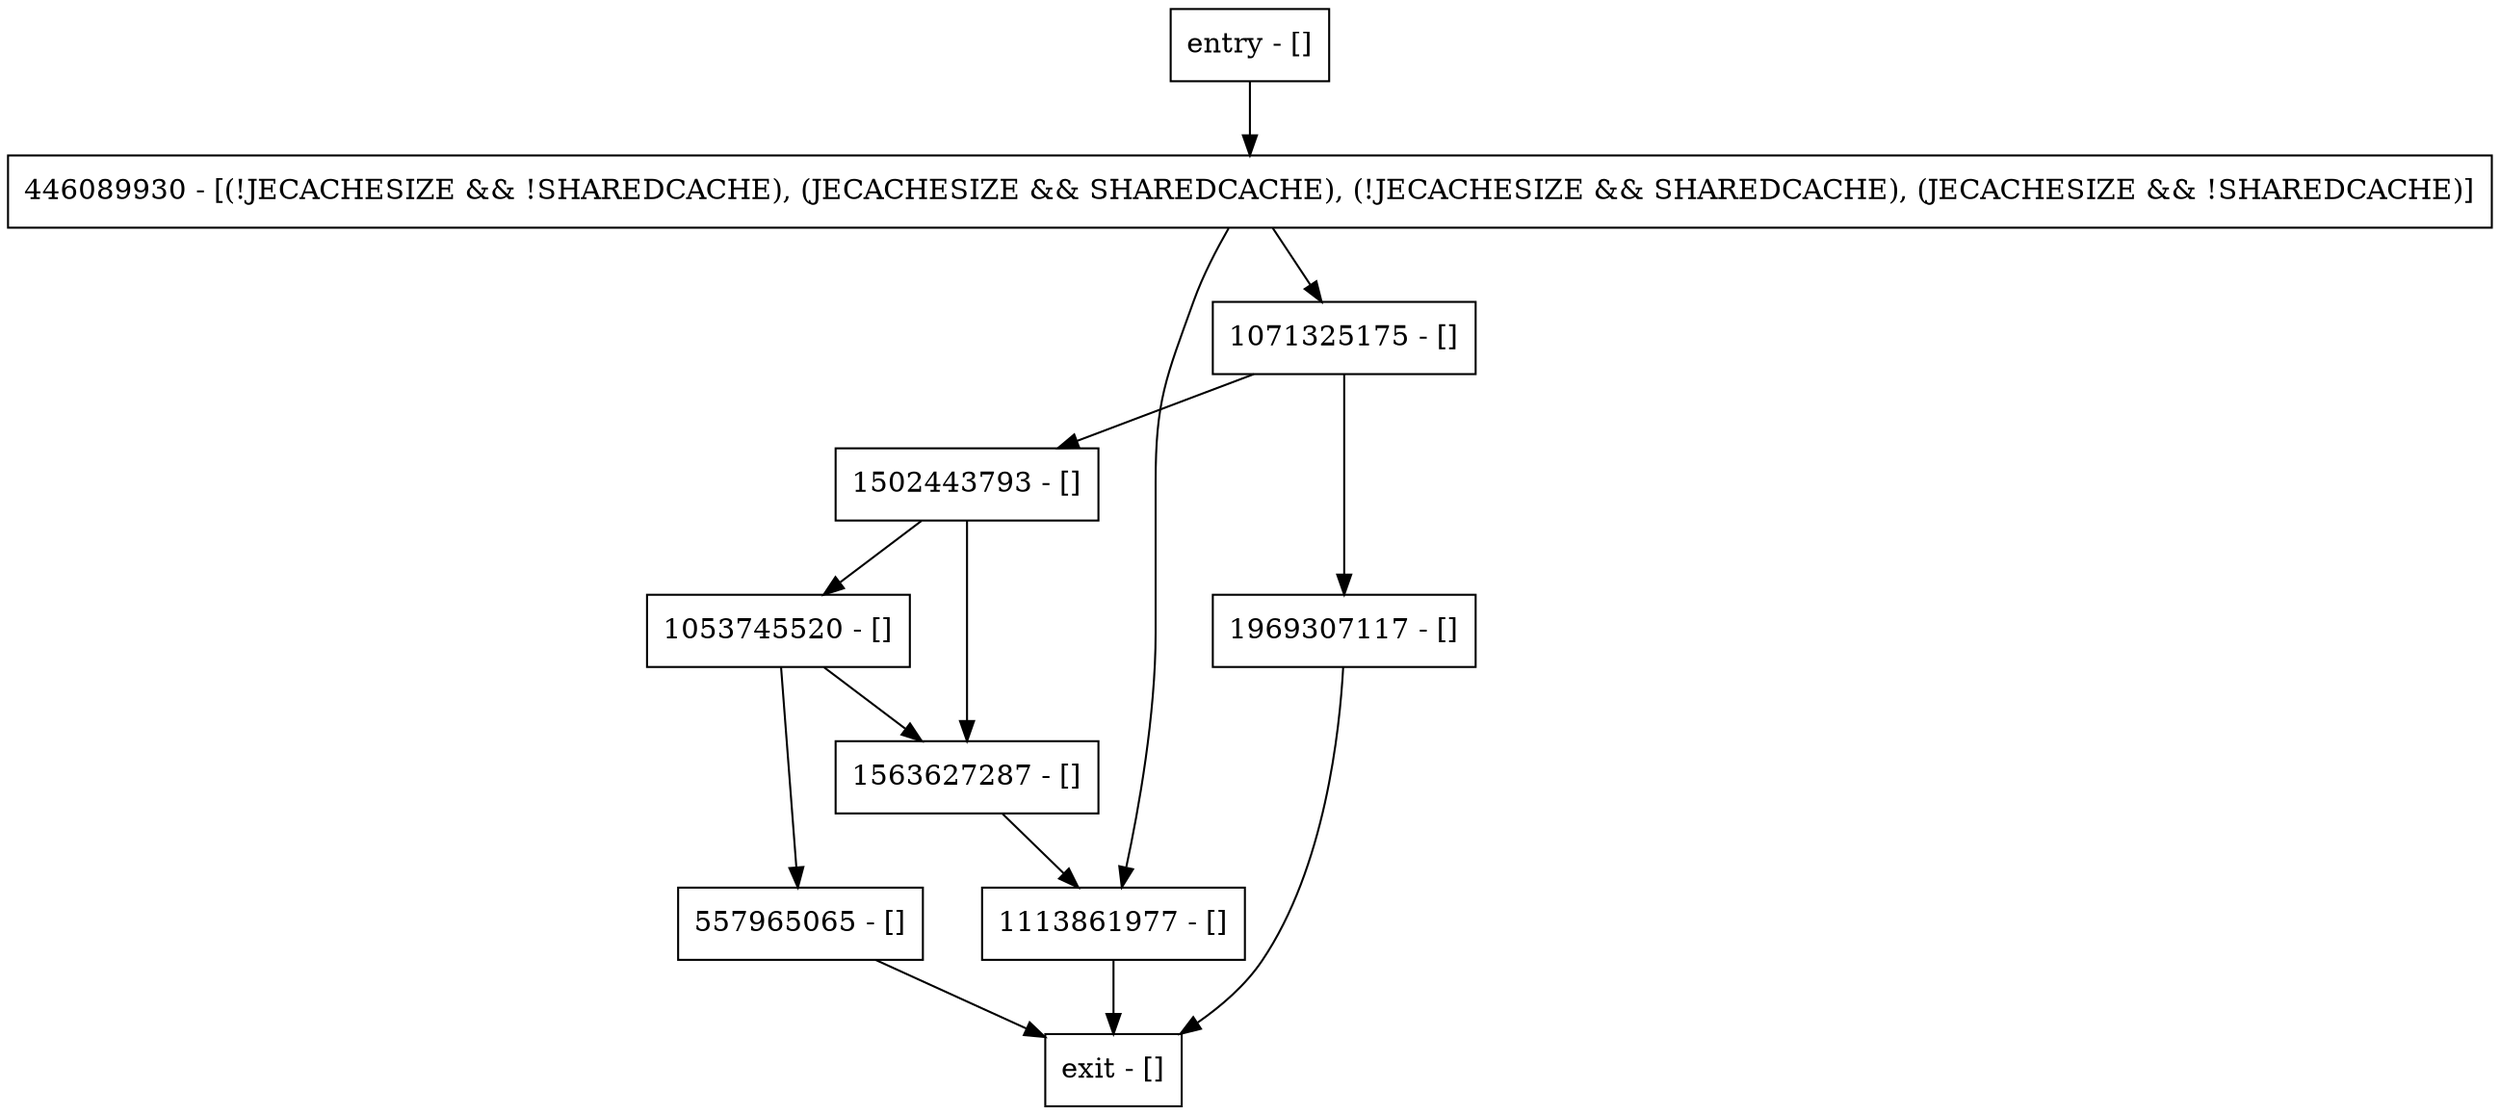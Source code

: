 digraph finishAdditionOfSharedCacheEnv {
node [shape=record];
entry [label="entry - []"];
exit [label="exit - []"];
1563627287 [label="1563627287 - []"];
1071325175 [label="1071325175 - []"];
1113861977 [label="1113861977 - []"];
446089930 [label="446089930 - [(!JECACHESIZE && !SHAREDCACHE), (JECACHESIZE && SHAREDCACHE), (!JECACHESIZE && SHAREDCACHE), (JECACHESIZE && !SHAREDCACHE)]"];
1053745520 [label="1053745520 - []"];
557965065 [label="557965065 - []"];
1969307117 [label="1969307117 - []"];
1502443793 [label="1502443793 - []"];
entry;
exit;
entry -> 446089930;
1563627287 -> 1113861977;
1071325175 -> 1969307117;
1071325175 -> 1502443793;
1113861977 -> exit;
446089930 -> 1071325175;
446089930 -> 1113861977;
1053745520 -> 1563627287;
1053745520 -> 557965065;
557965065 -> exit;
1969307117 -> exit;
1502443793 -> 1563627287;
1502443793 -> 1053745520;
}
